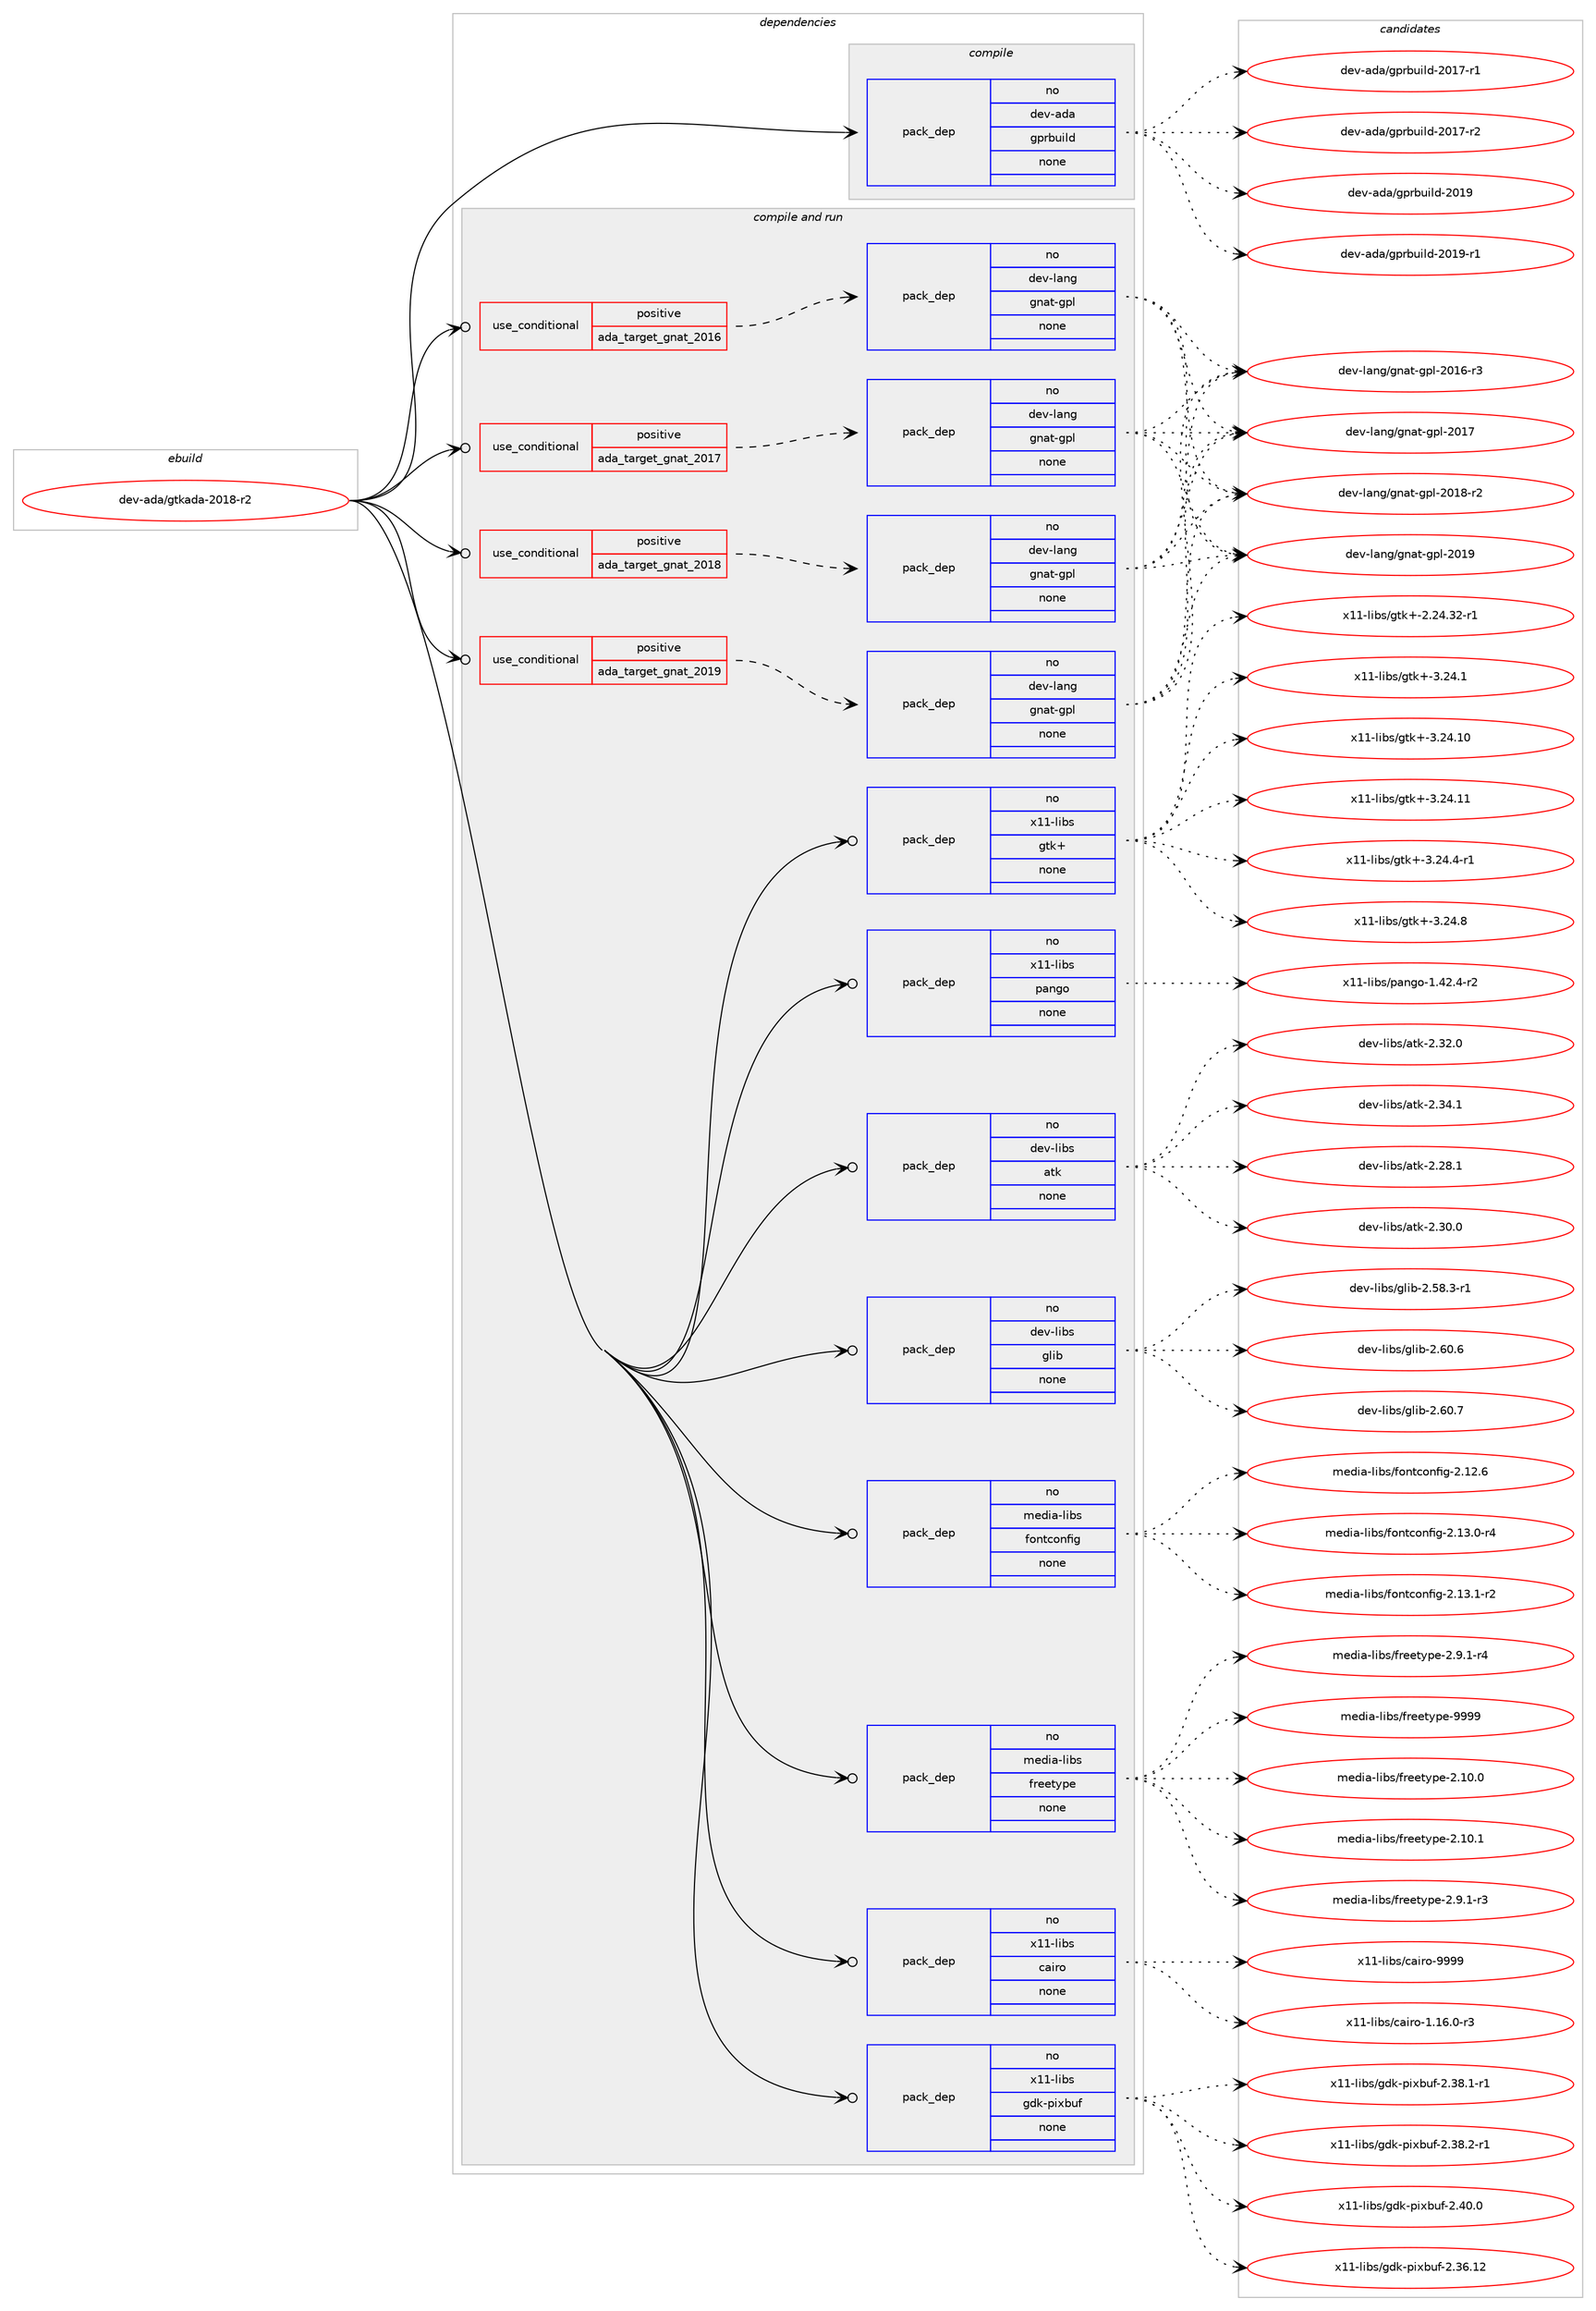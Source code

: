 digraph prolog {

# *************
# Graph options
# *************

newrank=true;
concentrate=true;
compound=true;
graph [rankdir=LR,fontname=Helvetica,fontsize=10,ranksep=1.5];#, ranksep=2.5, nodesep=0.2];
edge  [arrowhead=vee];
node  [fontname=Helvetica,fontsize=10];

# **********
# The ebuild
# **********

subgraph cluster_leftcol {
color=gray;
rank=same;
label=<<i>ebuild</i>>;
id [label="dev-ada/gtkada-2018-r2", color=red, width=4, href="../dev-ada/gtkada-2018-r2.svg"];
}

# ****************
# The dependencies
# ****************

subgraph cluster_midcol {
color=gray;
label=<<i>dependencies</i>>;
subgraph cluster_compile {
fillcolor="#eeeeee";
style=filled;
label=<<i>compile</i>>;
subgraph pack384648 {
dependency516534 [label=<<TABLE BORDER="0" CELLBORDER="1" CELLSPACING="0" CELLPADDING="4" WIDTH="220"><TR><TD ROWSPAN="6" CELLPADDING="30">pack_dep</TD></TR><TR><TD WIDTH="110">no</TD></TR><TR><TD>dev-ada</TD></TR><TR><TD>gprbuild</TD></TR><TR><TD>none</TD></TR><TR><TD></TD></TR></TABLE>>, shape=none, color=blue];
}
id:e -> dependency516534:w [weight=20,style="solid",arrowhead="vee"];
}
subgraph cluster_compileandrun {
fillcolor="#eeeeee";
style=filled;
label=<<i>compile and run</i>>;
subgraph cond122318 {
dependency516535 [label=<<TABLE BORDER="0" CELLBORDER="1" CELLSPACING="0" CELLPADDING="4"><TR><TD ROWSPAN="3" CELLPADDING="10">use_conditional</TD></TR><TR><TD>positive</TD></TR><TR><TD>ada_target_gnat_2016</TD></TR></TABLE>>, shape=none, color=red];
subgraph pack384649 {
dependency516536 [label=<<TABLE BORDER="0" CELLBORDER="1" CELLSPACING="0" CELLPADDING="4" WIDTH="220"><TR><TD ROWSPAN="6" CELLPADDING="30">pack_dep</TD></TR><TR><TD WIDTH="110">no</TD></TR><TR><TD>dev-lang</TD></TR><TR><TD>gnat-gpl</TD></TR><TR><TD>none</TD></TR><TR><TD></TD></TR></TABLE>>, shape=none, color=blue];
}
dependency516535:e -> dependency516536:w [weight=20,style="dashed",arrowhead="vee"];
}
id:e -> dependency516535:w [weight=20,style="solid",arrowhead="odotvee"];
subgraph cond122319 {
dependency516537 [label=<<TABLE BORDER="0" CELLBORDER="1" CELLSPACING="0" CELLPADDING="4"><TR><TD ROWSPAN="3" CELLPADDING="10">use_conditional</TD></TR><TR><TD>positive</TD></TR><TR><TD>ada_target_gnat_2017</TD></TR></TABLE>>, shape=none, color=red];
subgraph pack384650 {
dependency516538 [label=<<TABLE BORDER="0" CELLBORDER="1" CELLSPACING="0" CELLPADDING="4" WIDTH="220"><TR><TD ROWSPAN="6" CELLPADDING="30">pack_dep</TD></TR><TR><TD WIDTH="110">no</TD></TR><TR><TD>dev-lang</TD></TR><TR><TD>gnat-gpl</TD></TR><TR><TD>none</TD></TR><TR><TD></TD></TR></TABLE>>, shape=none, color=blue];
}
dependency516537:e -> dependency516538:w [weight=20,style="dashed",arrowhead="vee"];
}
id:e -> dependency516537:w [weight=20,style="solid",arrowhead="odotvee"];
subgraph cond122320 {
dependency516539 [label=<<TABLE BORDER="0" CELLBORDER="1" CELLSPACING="0" CELLPADDING="4"><TR><TD ROWSPAN="3" CELLPADDING="10">use_conditional</TD></TR><TR><TD>positive</TD></TR><TR><TD>ada_target_gnat_2018</TD></TR></TABLE>>, shape=none, color=red];
subgraph pack384651 {
dependency516540 [label=<<TABLE BORDER="0" CELLBORDER="1" CELLSPACING="0" CELLPADDING="4" WIDTH="220"><TR><TD ROWSPAN="6" CELLPADDING="30">pack_dep</TD></TR><TR><TD WIDTH="110">no</TD></TR><TR><TD>dev-lang</TD></TR><TR><TD>gnat-gpl</TD></TR><TR><TD>none</TD></TR><TR><TD></TD></TR></TABLE>>, shape=none, color=blue];
}
dependency516539:e -> dependency516540:w [weight=20,style="dashed",arrowhead="vee"];
}
id:e -> dependency516539:w [weight=20,style="solid",arrowhead="odotvee"];
subgraph cond122321 {
dependency516541 [label=<<TABLE BORDER="0" CELLBORDER="1" CELLSPACING="0" CELLPADDING="4"><TR><TD ROWSPAN="3" CELLPADDING="10">use_conditional</TD></TR><TR><TD>positive</TD></TR><TR><TD>ada_target_gnat_2019</TD></TR></TABLE>>, shape=none, color=red];
subgraph pack384652 {
dependency516542 [label=<<TABLE BORDER="0" CELLBORDER="1" CELLSPACING="0" CELLPADDING="4" WIDTH="220"><TR><TD ROWSPAN="6" CELLPADDING="30">pack_dep</TD></TR><TR><TD WIDTH="110">no</TD></TR><TR><TD>dev-lang</TD></TR><TR><TD>gnat-gpl</TD></TR><TR><TD>none</TD></TR><TR><TD></TD></TR></TABLE>>, shape=none, color=blue];
}
dependency516541:e -> dependency516542:w [weight=20,style="dashed",arrowhead="vee"];
}
id:e -> dependency516541:w [weight=20,style="solid",arrowhead="odotvee"];
subgraph pack384653 {
dependency516543 [label=<<TABLE BORDER="0" CELLBORDER="1" CELLSPACING="0" CELLPADDING="4" WIDTH="220"><TR><TD ROWSPAN="6" CELLPADDING="30">pack_dep</TD></TR><TR><TD WIDTH="110">no</TD></TR><TR><TD>dev-libs</TD></TR><TR><TD>atk</TD></TR><TR><TD>none</TD></TR><TR><TD></TD></TR></TABLE>>, shape=none, color=blue];
}
id:e -> dependency516543:w [weight=20,style="solid",arrowhead="odotvee"];
subgraph pack384654 {
dependency516544 [label=<<TABLE BORDER="0" CELLBORDER="1" CELLSPACING="0" CELLPADDING="4" WIDTH="220"><TR><TD ROWSPAN="6" CELLPADDING="30">pack_dep</TD></TR><TR><TD WIDTH="110">no</TD></TR><TR><TD>dev-libs</TD></TR><TR><TD>glib</TD></TR><TR><TD>none</TD></TR><TR><TD></TD></TR></TABLE>>, shape=none, color=blue];
}
id:e -> dependency516544:w [weight=20,style="solid",arrowhead="odotvee"];
subgraph pack384655 {
dependency516545 [label=<<TABLE BORDER="0" CELLBORDER="1" CELLSPACING="0" CELLPADDING="4" WIDTH="220"><TR><TD ROWSPAN="6" CELLPADDING="30">pack_dep</TD></TR><TR><TD WIDTH="110">no</TD></TR><TR><TD>media-libs</TD></TR><TR><TD>fontconfig</TD></TR><TR><TD>none</TD></TR><TR><TD></TD></TR></TABLE>>, shape=none, color=blue];
}
id:e -> dependency516545:w [weight=20,style="solid",arrowhead="odotvee"];
subgraph pack384656 {
dependency516546 [label=<<TABLE BORDER="0" CELLBORDER="1" CELLSPACING="0" CELLPADDING="4" WIDTH="220"><TR><TD ROWSPAN="6" CELLPADDING="30">pack_dep</TD></TR><TR><TD WIDTH="110">no</TD></TR><TR><TD>media-libs</TD></TR><TR><TD>freetype</TD></TR><TR><TD>none</TD></TR><TR><TD></TD></TR></TABLE>>, shape=none, color=blue];
}
id:e -> dependency516546:w [weight=20,style="solid",arrowhead="odotvee"];
subgraph pack384657 {
dependency516547 [label=<<TABLE BORDER="0" CELLBORDER="1" CELLSPACING="0" CELLPADDING="4" WIDTH="220"><TR><TD ROWSPAN="6" CELLPADDING="30">pack_dep</TD></TR><TR><TD WIDTH="110">no</TD></TR><TR><TD>x11-libs</TD></TR><TR><TD>cairo</TD></TR><TR><TD>none</TD></TR><TR><TD></TD></TR></TABLE>>, shape=none, color=blue];
}
id:e -> dependency516547:w [weight=20,style="solid",arrowhead="odotvee"];
subgraph pack384658 {
dependency516548 [label=<<TABLE BORDER="0" CELLBORDER="1" CELLSPACING="0" CELLPADDING="4" WIDTH="220"><TR><TD ROWSPAN="6" CELLPADDING="30">pack_dep</TD></TR><TR><TD WIDTH="110">no</TD></TR><TR><TD>x11-libs</TD></TR><TR><TD>gdk-pixbuf</TD></TR><TR><TD>none</TD></TR><TR><TD></TD></TR></TABLE>>, shape=none, color=blue];
}
id:e -> dependency516548:w [weight=20,style="solid",arrowhead="odotvee"];
subgraph pack384659 {
dependency516549 [label=<<TABLE BORDER="0" CELLBORDER="1" CELLSPACING="0" CELLPADDING="4" WIDTH="220"><TR><TD ROWSPAN="6" CELLPADDING="30">pack_dep</TD></TR><TR><TD WIDTH="110">no</TD></TR><TR><TD>x11-libs</TD></TR><TR><TD>gtk+</TD></TR><TR><TD>none</TD></TR><TR><TD></TD></TR></TABLE>>, shape=none, color=blue];
}
id:e -> dependency516549:w [weight=20,style="solid",arrowhead="odotvee"];
subgraph pack384660 {
dependency516550 [label=<<TABLE BORDER="0" CELLBORDER="1" CELLSPACING="0" CELLPADDING="4" WIDTH="220"><TR><TD ROWSPAN="6" CELLPADDING="30">pack_dep</TD></TR><TR><TD WIDTH="110">no</TD></TR><TR><TD>x11-libs</TD></TR><TR><TD>pango</TD></TR><TR><TD>none</TD></TR><TR><TD></TD></TR></TABLE>>, shape=none, color=blue];
}
id:e -> dependency516550:w [weight=20,style="solid",arrowhead="odotvee"];
}
subgraph cluster_run {
fillcolor="#eeeeee";
style=filled;
label=<<i>run</i>>;
}
}

# **************
# The candidates
# **************

subgraph cluster_choices {
rank=same;
color=gray;
label=<<i>candidates</i>>;

subgraph choice384648 {
color=black;
nodesep=1;
choice100101118459710097471031121149811710510810045504849554511449 [label="dev-ada/gprbuild-2017-r1", color=red, width=4,href="../dev-ada/gprbuild-2017-r1.svg"];
choice100101118459710097471031121149811710510810045504849554511450 [label="dev-ada/gprbuild-2017-r2", color=red, width=4,href="../dev-ada/gprbuild-2017-r2.svg"];
choice10010111845971009747103112114981171051081004550484957 [label="dev-ada/gprbuild-2019", color=red, width=4,href="../dev-ada/gprbuild-2019.svg"];
choice100101118459710097471031121149811710510810045504849574511449 [label="dev-ada/gprbuild-2019-r1", color=red, width=4,href="../dev-ada/gprbuild-2019-r1.svg"];
dependency516534:e -> choice100101118459710097471031121149811710510810045504849554511449:w [style=dotted,weight="100"];
dependency516534:e -> choice100101118459710097471031121149811710510810045504849554511450:w [style=dotted,weight="100"];
dependency516534:e -> choice10010111845971009747103112114981171051081004550484957:w [style=dotted,weight="100"];
dependency516534:e -> choice100101118459710097471031121149811710510810045504849574511449:w [style=dotted,weight="100"];
}
subgraph choice384649 {
color=black;
nodesep=1;
choice100101118451089711010347103110971164510311210845504849544511451 [label="dev-lang/gnat-gpl-2016-r3", color=red, width=4,href="../dev-lang/gnat-gpl-2016-r3.svg"];
choice10010111845108971101034710311097116451031121084550484955 [label="dev-lang/gnat-gpl-2017", color=red, width=4,href="../dev-lang/gnat-gpl-2017.svg"];
choice100101118451089711010347103110971164510311210845504849564511450 [label="dev-lang/gnat-gpl-2018-r2", color=red, width=4,href="../dev-lang/gnat-gpl-2018-r2.svg"];
choice10010111845108971101034710311097116451031121084550484957 [label="dev-lang/gnat-gpl-2019", color=red, width=4,href="../dev-lang/gnat-gpl-2019.svg"];
dependency516536:e -> choice100101118451089711010347103110971164510311210845504849544511451:w [style=dotted,weight="100"];
dependency516536:e -> choice10010111845108971101034710311097116451031121084550484955:w [style=dotted,weight="100"];
dependency516536:e -> choice100101118451089711010347103110971164510311210845504849564511450:w [style=dotted,weight="100"];
dependency516536:e -> choice10010111845108971101034710311097116451031121084550484957:w [style=dotted,weight="100"];
}
subgraph choice384650 {
color=black;
nodesep=1;
choice100101118451089711010347103110971164510311210845504849544511451 [label="dev-lang/gnat-gpl-2016-r3", color=red, width=4,href="../dev-lang/gnat-gpl-2016-r3.svg"];
choice10010111845108971101034710311097116451031121084550484955 [label="dev-lang/gnat-gpl-2017", color=red, width=4,href="../dev-lang/gnat-gpl-2017.svg"];
choice100101118451089711010347103110971164510311210845504849564511450 [label="dev-lang/gnat-gpl-2018-r2", color=red, width=4,href="../dev-lang/gnat-gpl-2018-r2.svg"];
choice10010111845108971101034710311097116451031121084550484957 [label="dev-lang/gnat-gpl-2019", color=red, width=4,href="../dev-lang/gnat-gpl-2019.svg"];
dependency516538:e -> choice100101118451089711010347103110971164510311210845504849544511451:w [style=dotted,weight="100"];
dependency516538:e -> choice10010111845108971101034710311097116451031121084550484955:w [style=dotted,weight="100"];
dependency516538:e -> choice100101118451089711010347103110971164510311210845504849564511450:w [style=dotted,weight="100"];
dependency516538:e -> choice10010111845108971101034710311097116451031121084550484957:w [style=dotted,weight="100"];
}
subgraph choice384651 {
color=black;
nodesep=1;
choice100101118451089711010347103110971164510311210845504849544511451 [label="dev-lang/gnat-gpl-2016-r3", color=red, width=4,href="../dev-lang/gnat-gpl-2016-r3.svg"];
choice10010111845108971101034710311097116451031121084550484955 [label="dev-lang/gnat-gpl-2017", color=red, width=4,href="../dev-lang/gnat-gpl-2017.svg"];
choice100101118451089711010347103110971164510311210845504849564511450 [label="dev-lang/gnat-gpl-2018-r2", color=red, width=4,href="../dev-lang/gnat-gpl-2018-r2.svg"];
choice10010111845108971101034710311097116451031121084550484957 [label="dev-lang/gnat-gpl-2019", color=red, width=4,href="../dev-lang/gnat-gpl-2019.svg"];
dependency516540:e -> choice100101118451089711010347103110971164510311210845504849544511451:w [style=dotted,weight="100"];
dependency516540:e -> choice10010111845108971101034710311097116451031121084550484955:w [style=dotted,weight="100"];
dependency516540:e -> choice100101118451089711010347103110971164510311210845504849564511450:w [style=dotted,weight="100"];
dependency516540:e -> choice10010111845108971101034710311097116451031121084550484957:w [style=dotted,weight="100"];
}
subgraph choice384652 {
color=black;
nodesep=1;
choice100101118451089711010347103110971164510311210845504849544511451 [label="dev-lang/gnat-gpl-2016-r3", color=red, width=4,href="../dev-lang/gnat-gpl-2016-r3.svg"];
choice10010111845108971101034710311097116451031121084550484955 [label="dev-lang/gnat-gpl-2017", color=red, width=4,href="../dev-lang/gnat-gpl-2017.svg"];
choice100101118451089711010347103110971164510311210845504849564511450 [label="dev-lang/gnat-gpl-2018-r2", color=red, width=4,href="../dev-lang/gnat-gpl-2018-r2.svg"];
choice10010111845108971101034710311097116451031121084550484957 [label="dev-lang/gnat-gpl-2019", color=red, width=4,href="../dev-lang/gnat-gpl-2019.svg"];
dependency516542:e -> choice100101118451089711010347103110971164510311210845504849544511451:w [style=dotted,weight="100"];
dependency516542:e -> choice10010111845108971101034710311097116451031121084550484955:w [style=dotted,weight="100"];
dependency516542:e -> choice100101118451089711010347103110971164510311210845504849564511450:w [style=dotted,weight="100"];
dependency516542:e -> choice10010111845108971101034710311097116451031121084550484957:w [style=dotted,weight="100"];
}
subgraph choice384653 {
color=black;
nodesep=1;
choice1001011184510810598115479711610745504650564649 [label="dev-libs/atk-2.28.1", color=red, width=4,href="../dev-libs/atk-2.28.1.svg"];
choice1001011184510810598115479711610745504651484648 [label="dev-libs/atk-2.30.0", color=red, width=4,href="../dev-libs/atk-2.30.0.svg"];
choice1001011184510810598115479711610745504651504648 [label="dev-libs/atk-2.32.0", color=red, width=4,href="../dev-libs/atk-2.32.0.svg"];
choice1001011184510810598115479711610745504651524649 [label="dev-libs/atk-2.34.1", color=red, width=4,href="../dev-libs/atk-2.34.1.svg"];
dependency516543:e -> choice1001011184510810598115479711610745504650564649:w [style=dotted,weight="100"];
dependency516543:e -> choice1001011184510810598115479711610745504651484648:w [style=dotted,weight="100"];
dependency516543:e -> choice1001011184510810598115479711610745504651504648:w [style=dotted,weight="100"];
dependency516543:e -> choice1001011184510810598115479711610745504651524649:w [style=dotted,weight="100"];
}
subgraph choice384654 {
color=black;
nodesep=1;
choice10010111845108105981154710310810598455046535646514511449 [label="dev-libs/glib-2.58.3-r1", color=red, width=4,href="../dev-libs/glib-2.58.3-r1.svg"];
choice1001011184510810598115471031081059845504654484654 [label="dev-libs/glib-2.60.6", color=red, width=4,href="../dev-libs/glib-2.60.6.svg"];
choice1001011184510810598115471031081059845504654484655 [label="dev-libs/glib-2.60.7", color=red, width=4,href="../dev-libs/glib-2.60.7.svg"];
dependency516544:e -> choice10010111845108105981154710310810598455046535646514511449:w [style=dotted,weight="100"];
dependency516544:e -> choice1001011184510810598115471031081059845504654484654:w [style=dotted,weight="100"];
dependency516544:e -> choice1001011184510810598115471031081059845504654484655:w [style=dotted,weight="100"];
}
subgraph choice384655 {
color=black;
nodesep=1;
choice109101100105974510810598115471021111101169911111010210510345504649504654 [label="media-libs/fontconfig-2.12.6", color=red, width=4,href="../media-libs/fontconfig-2.12.6.svg"];
choice1091011001059745108105981154710211111011699111110102105103455046495146484511452 [label="media-libs/fontconfig-2.13.0-r4", color=red, width=4,href="../media-libs/fontconfig-2.13.0-r4.svg"];
choice1091011001059745108105981154710211111011699111110102105103455046495146494511450 [label="media-libs/fontconfig-2.13.1-r2", color=red, width=4,href="../media-libs/fontconfig-2.13.1-r2.svg"];
dependency516545:e -> choice109101100105974510810598115471021111101169911111010210510345504649504654:w [style=dotted,weight="100"];
dependency516545:e -> choice1091011001059745108105981154710211111011699111110102105103455046495146484511452:w [style=dotted,weight="100"];
dependency516545:e -> choice1091011001059745108105981154710211111011699111110102105103455046495146494511450:w [style=dotted,weight="100"];
}
subgraph choice384656 {
color=black;
nodesep=1;
choice1091011001059745108105981154710211410110111612111210145504649484648 [label="media-libs/freetype-2.10.0", color=red, width=4,href="../media-libs/freetype-2.10.0.svg"];
choice1091011001059745108105981154710211410110111612111210145504649484649 [label="media-libs/freetype-2.10.1", color=red, width=4,href="../media-libs/freetype-2.10.1.svg"];
choice109101100105974510810598115471021141011011161211121014550465746494511451 [label="media-libs/freetype-2.9.1-r3", color=red, width=4,href="../media-libs/freetype-2.9.1-r3.svg"];
choice109101100105974510810598115471021141011011161211121014550465746494511452 [label="media-libs/freetype-2.9.1-r4", color=red, width=4,href="../media-libs/freetype-2.9.1-r4.svg"];
choice109101100105974510810598115471021141011011161211121014557575757 [label="media-libs/freetype-9999", color=red, width=4,href="../media-libs/freetype-9999.svg"];
dependency516546:e -> choice1091011001059745108105981154710211410110111612111210145504649484648:w [style=dotted,weight="100"];
dependency516546:e -> choice1091011001059745108105981154710211410110111612111210145504649484649:w [style=dotted,weight="100"];
dependency516546:e -> choice109101100105974510810598115471021141011011161211121014550465746494511451:w [style=dotted,weight="100"];
dependency516546:e -> choice109101100105974510810598115471021141011011161211121014550465746494511452:w [style=dotted,weight="100"];
dependency516546:e -> choice109101100105974510810598115471021141011011161211121014557575757:w [style=dotted,weight="100"];
}
subgraph choice384657 {
color=black;
nodesep=1;
choice12049494510810598115479997105114111454946495446484511451 [label="x11-libs/cairo-1.16.0-r3", color=red, width=4,href="../x11-libs/cairo-1.16.0-r3.svg"];
choice120494945108105981154799971051141114557575757 [label="x11-libs/cairo-9999", color=red, width=4,href="../x11-libs/cairo-9999.svg"];
dependency516547:e -> choice12049494510810598115479997105114111454946495446484511451:w [style=dotted,weight="100"];
dependency516547:e -> choice120494945108105981154799971051141114557575757:w [style=dotted,weight="100"];
}
subgraph choice384658 {
color=black;
nodesep=1;
choice120494945108105981154710310010745112105120981171024550465154464950 [label="x11-libs/gdk-pixbuf-2.36.12", color=red, width=4,href="../x11-libs/gdk-pixbuf-2.36.12.svg"];
choice12049494510810598115471031001074511210512098117102455046515646494511449 [label="x11-libs/gdk-pixbuf-2.38.1-r1", color=red, width=4,href="../x11-libs/gdk-pixbuf-2.38.1-r1.svg"];
choice12049494510810598115471031001074511210512098117102455046515646504511449 [label="x11-libs/gdk-pixbuf-2.38.2-r1", color=red, width=4,href="../x11-libs/gdk-pixbuf-2.38.2-r1.svg"];
choice1204949451081059811547103100107451121051209811710245504652484648 [label="x11-libs/gdk-pixbuf-2.40.0", color=red, width=4,href="../x11-libs/gdk-pixbuf-2.40.0.svg"];
dependency516548:e -> choice120494945108105981154710310010745112105120981171024550465154464950:w [style=dotted,weight="100"];
dependency516548:e -> choice12049494510810598115471031001074511210512098117102455046515646494511449:w [style=dotted,weight="100"];
dependency516548:e -> choice12049494510810598115471031001074511210512098117102455046515646504511449:w [style=dotted,weight="100"];
dependency516548:e -> choice1204949451081059811547103100107451121051209811710245504652484648:w [style=dotted,weight="100"];
}
subgraph choice384659 {
color=black;
nodesep=1;
choice12049494510810598115471031161074345504650524651504511449 [label="x11-libs/gtk+-2.24.32-r1", color=red, width=4,href="../x11-libs/gtk+-2.24.32-r1.svg"];
choice12049494510810598115471031161074345514650524649 [label="x11-libs/gtk+-3.24.1", color=red, width=4,href="../x11-libs/gtk+-3.24.1.svg"];
choice1204949451081059811547103116107434551465052464948 [label="x11-libs/gtk+-3.24.10", color=red, width=4,href="../x11-libs/gtk+-3.24.10.svg"];
choice1204949451081059811547103116107434551465052464949 [label="x11-libs/gtk+-3.24.11", color=red, width=4,href="../x11-libs/gtk+-3.24.11.svg"];
choice120494945108105981154710311610743455146505246524511449 [label="x11-libs/gtk+-3.24.4-r1", color=red, width=4,href="../x11-libs/gtk+-3.24.4-r1.svg"];
choice12049494510810598115471031161074345514650524656 [label="x11-libs/gtk+-3.24.8", color=red, width=4,href="../x11-libs/gtk+-3.24.8.svg"];
dependency516549:e -> choice12049494510810598115471031161074345504650524651504511449:w [style=dotted,weight="100"];
dependency516549:e -> choice12049494510810598115471031161074345514650524649:w [style=dotted,weight="100"];
dependency516549:e -> choice1204949451081059811547103116107434551465052464948:w [style=dotted,weight="100"];
dependency516549:e -> choice1204949451081059811547103116107434551465052464949:w [style=dotted,weight="100"];
dependency516549:e -> choice120494945108105981154710311610743455146505246524511449:w [style=dotted,weight="100"];
dependency516549:e -> choice12049494510810598115471031161074345514650524656:w [style=dotted,weight="100"];
}
subgraph choice384660 {
color=black;
nodesep=1;
choice120494945108105981154711297110103111454946525046524511450 [label="x11-libs/pango-1.42.4-r2", color=red, width=4,href="../x11-libs/pango-1.42.4-r2.svg"];
dependency516550:e -> choice120494945108105981154711297110103111454946525046524511450:w [style=dotted,weight="100"];
}
}

}
